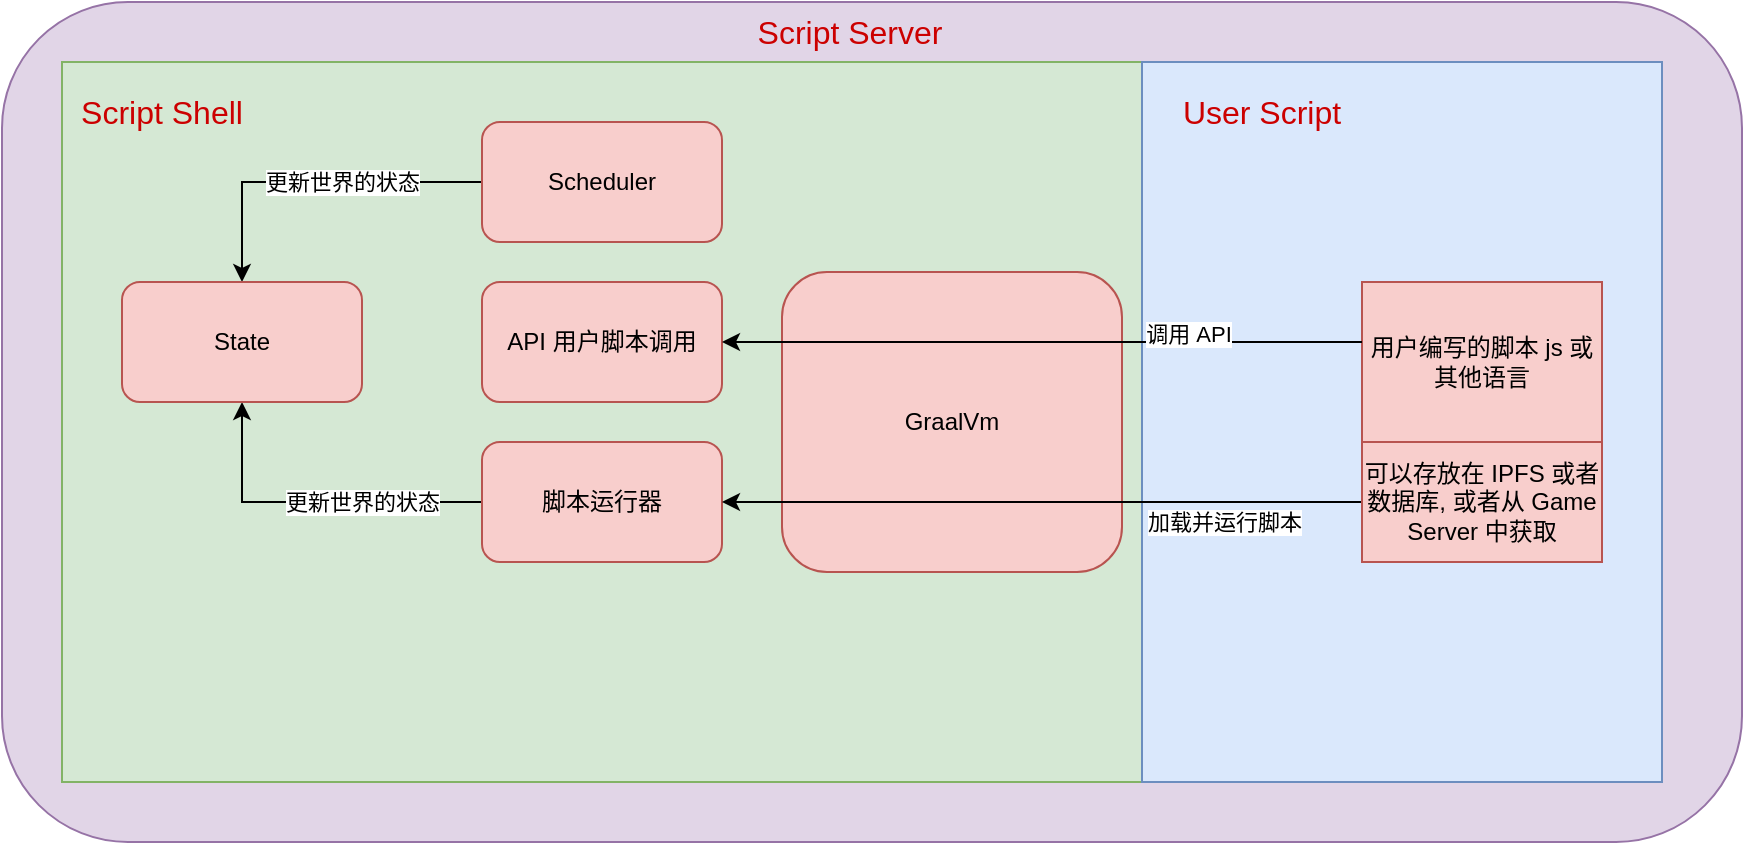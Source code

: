 <mxfile version="17.4.0" type="github">
  <diagram id="EP3ZhbLRTsMXNdT5pMj4" name="Page-1">
    <mxGraphModel dx="1858" dy="644" grid="1" gridSize="10" guides="1" tooltips="1" connect="1" arrows="1" fold="1" page="1" pageScale="1" pageWidth="827" pageHeight="1169" math="0" shadow="0">
      <root>
        <mxCell id="0" />
        <mxCell id="1" parent="0" />
        <mxCell id="fEesoudIv6dtrnfG05lx-1" value="" style="rounded=1;whiteSpace=wrap;html=1;fillColor=#e1d5e7;strokeColor=#9673a6;" parent="1" vertex="1">
          <mxGeometry x="-10" y="340" width="870" height="420" as="geometry" />
        </mxCell>
        <mxCell id="fEesoudIv6dtrnfG05lx-2" value="" style="rounded=0;whiteSpace=wrap;html=1;fillColor=#d5e8d4;strokeColor=#82b366;" parent="1" vertex="1">
          <mxGeometry x="20" y="370" width="540" height="360" as="geometry" />
        </mxCell>
        <mxCell id="fEesoudIv6dtrnfG05lx-3" style="edgeStyle=orthogonalEdgeStyle;rounded=0;orthogonalLoop=1;jettySize=auto;html=1;" parent="1" source="fEesoudIv6dtrnfG05lx-5" target="fEesoudIv6dtrnfG05lx-12" edge="1">
          <mxGeometry relative="1" as="geometry" />
        </mxCell>
        <mxCell id="fEesoudIv6dtrnfG05lx-4" value="更新世界的状态" style="edgeLabel;html=1;align=center;verticalAlign=middle;resizable=0;points=[];" parent="fEesoudIv6dtrnfG05lx-3" vertex="1" connectable="0">
          <mxGeometry x="0.129" y="2" relative="1" as="geometry">
            <mxPoint x="26" y="-2" as="offset" />
          </mxGeometry>
        </mxCell>
        <mxCell id="fEesoudIv6dtrnfG05lx-5" value="Scheduler" style="rounded=1;whiteSpace=wrap;html=1;fillColor=#f8cecc;strokeColor=#b85450;" parent="1" vertex="1">
          <mxGeometry x="230" y="400" width="120" height="60" as="geometry" />
        </mxCell>
        <mxCell id="fEesoudIv6dtrnfG05lx-6" value="API 用户脚本调用" style="rounded=1;whiteSpace=wrap;html=1;fillColor=#f8cecc;strokeColor=#b85450;" parent="1" vertex="1">
          <mxGeometry x="230" y="480" width="120" height="60" as="geometry" />
        </mxCell>
        <mxCell id="fEesoudIv6dtrnfG05lx-7" value="GraalVm" style="rounded=1;whiteSpace=wrap;html=1;fillColor=#f8cecc;strokeColor=#b85450;" parent="1" vertex="1">
          <mxGeometry x="380" y="475" width="170" height="150" as="geometry" />
        </mxCell>
        <mxCell id="fEesoudIv6dtrnfG05lx-8" style="edgeStyle=orthogonalEdgeStyle;rounded=0;orthogonalLoop=1;jettySize=auto;html=1;" parent="1" source="fEesoudIv6dtrnfG05lx-10" target="fEesoudIv6dtrnfG05lx-12" edge="1">
          <mxGeometry relative="1" as="geometry">
            <Array as="points">
              <mxPoint x="110" y="590" />
            </Array>
          </mxGeometry>
        </mxCell>
        <mxCell id="fEesoudIv6dtrnfG05lx-9" value="更新世界的状态" style="edgeLabel;html=1;align=center;verticalAlign=middle;resizable=0;points=[];" parent="fEesoudIv6dtrnfG05lx-8" vertex="1" connectable="0">
          <mxGeometry x="-0.118" y="-3" relative="1" as="geometry">
            <mxPoint x="15" y="3" as="offset" />
          </mxGeometry>
        </mxCell>
        <mxCell id="fEesoudIv6dtrnfG05lx-10" value="脚本运行器" style="rounded=1;whiteSpace=wrap;html=1;fillColor=#f8cecc;strokeColor=#b85450;" parent="1" vertex="1">
          <mxGeometry x="230" y="560" width="120" height="60" as="geometry" />
        </mxCell>
        <mxCell id="fEesoudIv6dtrnfG05lx-11" value="" style="rounded=0;whiteSpace=wrap;html=1;fillColor=#dae8fc;strokeColor=#6c8ebf;" parent="1" vertex="1">
          <mxGeometry x="560" y="370" width="260" height="360" as="geometry" />
        </mxCell>
        <mxCell id="fEesoudIv6dtrnfG05lx-12" value="State" style="rounded=1;whiteSpace=wrap;html=1;fillColor=#f8cecc;strokeColor=#b85450;" parent="1" vertex="1">
          <mxGeometry x="50" y="480" width="120" height="60" as="geometry" />
        </mxCell>
        <mxCell id="fEesoudIv6dtrnfG05lx-13" value="用户编写的脚本 js 或其他语言" style="rounded=0;whiteSpace=wrap;html=1;fillColor=#f8cecc;strokeColor=#b85450;" parent="1" vertex="1">
          <mxGeometry x="670" y="480" width="120" height="80" as="geometry" />
        </mxCell>
        <mxCell id="fEesoudIv6dtrnfG05lx-14" style="edgeStyle=orthogonalEdgeStyle;rounded=0;orthogonalLoop=1;jettySize=auto;html=1;entryX=1;entryY=0.5;entryDx=0;entryDy=0;" parent="1" source="fEesoudIv6dtrnfG05lx-13" target="fEesoudIv6dtrnfG05lx-6" edge="1">
          <mxGeometry relative="1" as="geometry">
            <Array as="points">
              <mxPoint x="730" y="510" />
            </Array>
          </mxGeometry>
        </mxCell>
        <mxCell id="fEesoudIv6dtrnfG05lx-15" value="调用 API" style="edgeLabel;html=1;align=center;verticalAlign=middle;resizable=0;points=[];" parent="fEesoudIv6dtrnfG05lx-14" vertex="1" connectable="0">
          <mxGeometry x="-0.351" y="-4" relative="1" as="geometry">
            <mxPoint x="17" as="offset" />
          </mxGeometry>
        </mxCell>
        <mxCell id="fEesoudIv6dtrnfG05lx-16" style="edgeStyle=orthogonalEdgeStyle;rounded=0;orthogonalLoop=1;jettySize=auto;html=1;entryX=1;entryY=0.5;entryDx=0;entryDy=0;" parent="1" source="fEesoudIv6dtrnfG05lx-20" target="fEesoudIv6dtrnfG05lx-10" edge="1">
          <mxGeometry relative="1" as="geometry">
            <Array as="points">
              <mxPoint x="610" y="590" />
              <mxPoint x="610" y="590" />
            </Array>
          </mxGeometry>
        </mxCell>
        <mxCell id="fEesoudIv6dtrnfG05lx-17" value="加载并运行脚本" style="edgeLabel;html=1;align=center;verticalAlign=middle;resizable=0;points=[];" parent="fEesoudIv6dtrnfG05lx-16" vertex="1" connectable="0">
          <mxGeometry x="-0.569" y="3" relative="1" as="geometry">
            <mxPoint y="7" as="offset" />
          </mxGeometry>
        </mxCell>
        <mxCell id="fEesoudIv6dtrnfG05lx-18" value="&lt;font style=&quot;font-size: 16px&quot; color=&quot;#cc0000&quot;&gt;Script Shell&lt;/font&gt;" style="text;html=1;strokeColor=none;fillColor=none;align=center;verticalAlign=middle;whiteSpace=wrap;rounded=0;strokeWidth=3;" parent="1" vertex="1">
          <mxGeometry x="20" y="380" width="100" height="30" as="geometry" />
        </mxCell>
        <mxCell id="fEesoudIv6dtrnfG05lx-19" value="&lt;font style=&quot;font-size: 16px&quot; color=&quot;#cc0000&quot;&gt;User Script&lt;/font&gt;" style="text;html=1;strokeColor=none;fillColor=none;align=center;verticalAlign=middle;whiteSpace=wrap;rounded=0;" parent="1" vertex="1">
          <mxGeometry x="570" y="380" width="100" height="30" as="geometry" />
        </mxCell>
        <mxCell id="fEesoudIv6dtrnfG05lx-20" value="可以存放在 IPFS 或者数据库, 或者从 Game Server 中获取" style="rounded=0;whiteSpace=wrap;html=1;fillColor=#f8cecc;strokeColor=#b85450;" parent="1" vertex="1">
          <mxGeometry x="670" y="560" width="120" height="60" as="geometry" />
        </mxCell>
        <mxCell id="fEesoudIv6dtrnfG05lx-21" value="&lt;font style=&quot;font-size: 16px&quot; color=&quot;#cc0000&quot;&gt;Script Server&lt;/font&gt;" style="text;html=1;strokeColor=none;fillColor=none;align=center;verticalAlign=middle;whiteSpace=wrap;rounded=0;strokeWidth=3;" parent="1" vertex="1">
          <mxGeometry x="364" y="340" width="100" height="30" as="geometry" />
        </mxCell>
      </root>
    </mxGraphModel>
  </diagram>
</mxfile>
